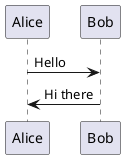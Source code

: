 @startuml
skinparam backgroundColor transparent

Alice -> Bob: Hello
Bob -> Alice: Hi there
@enduml
